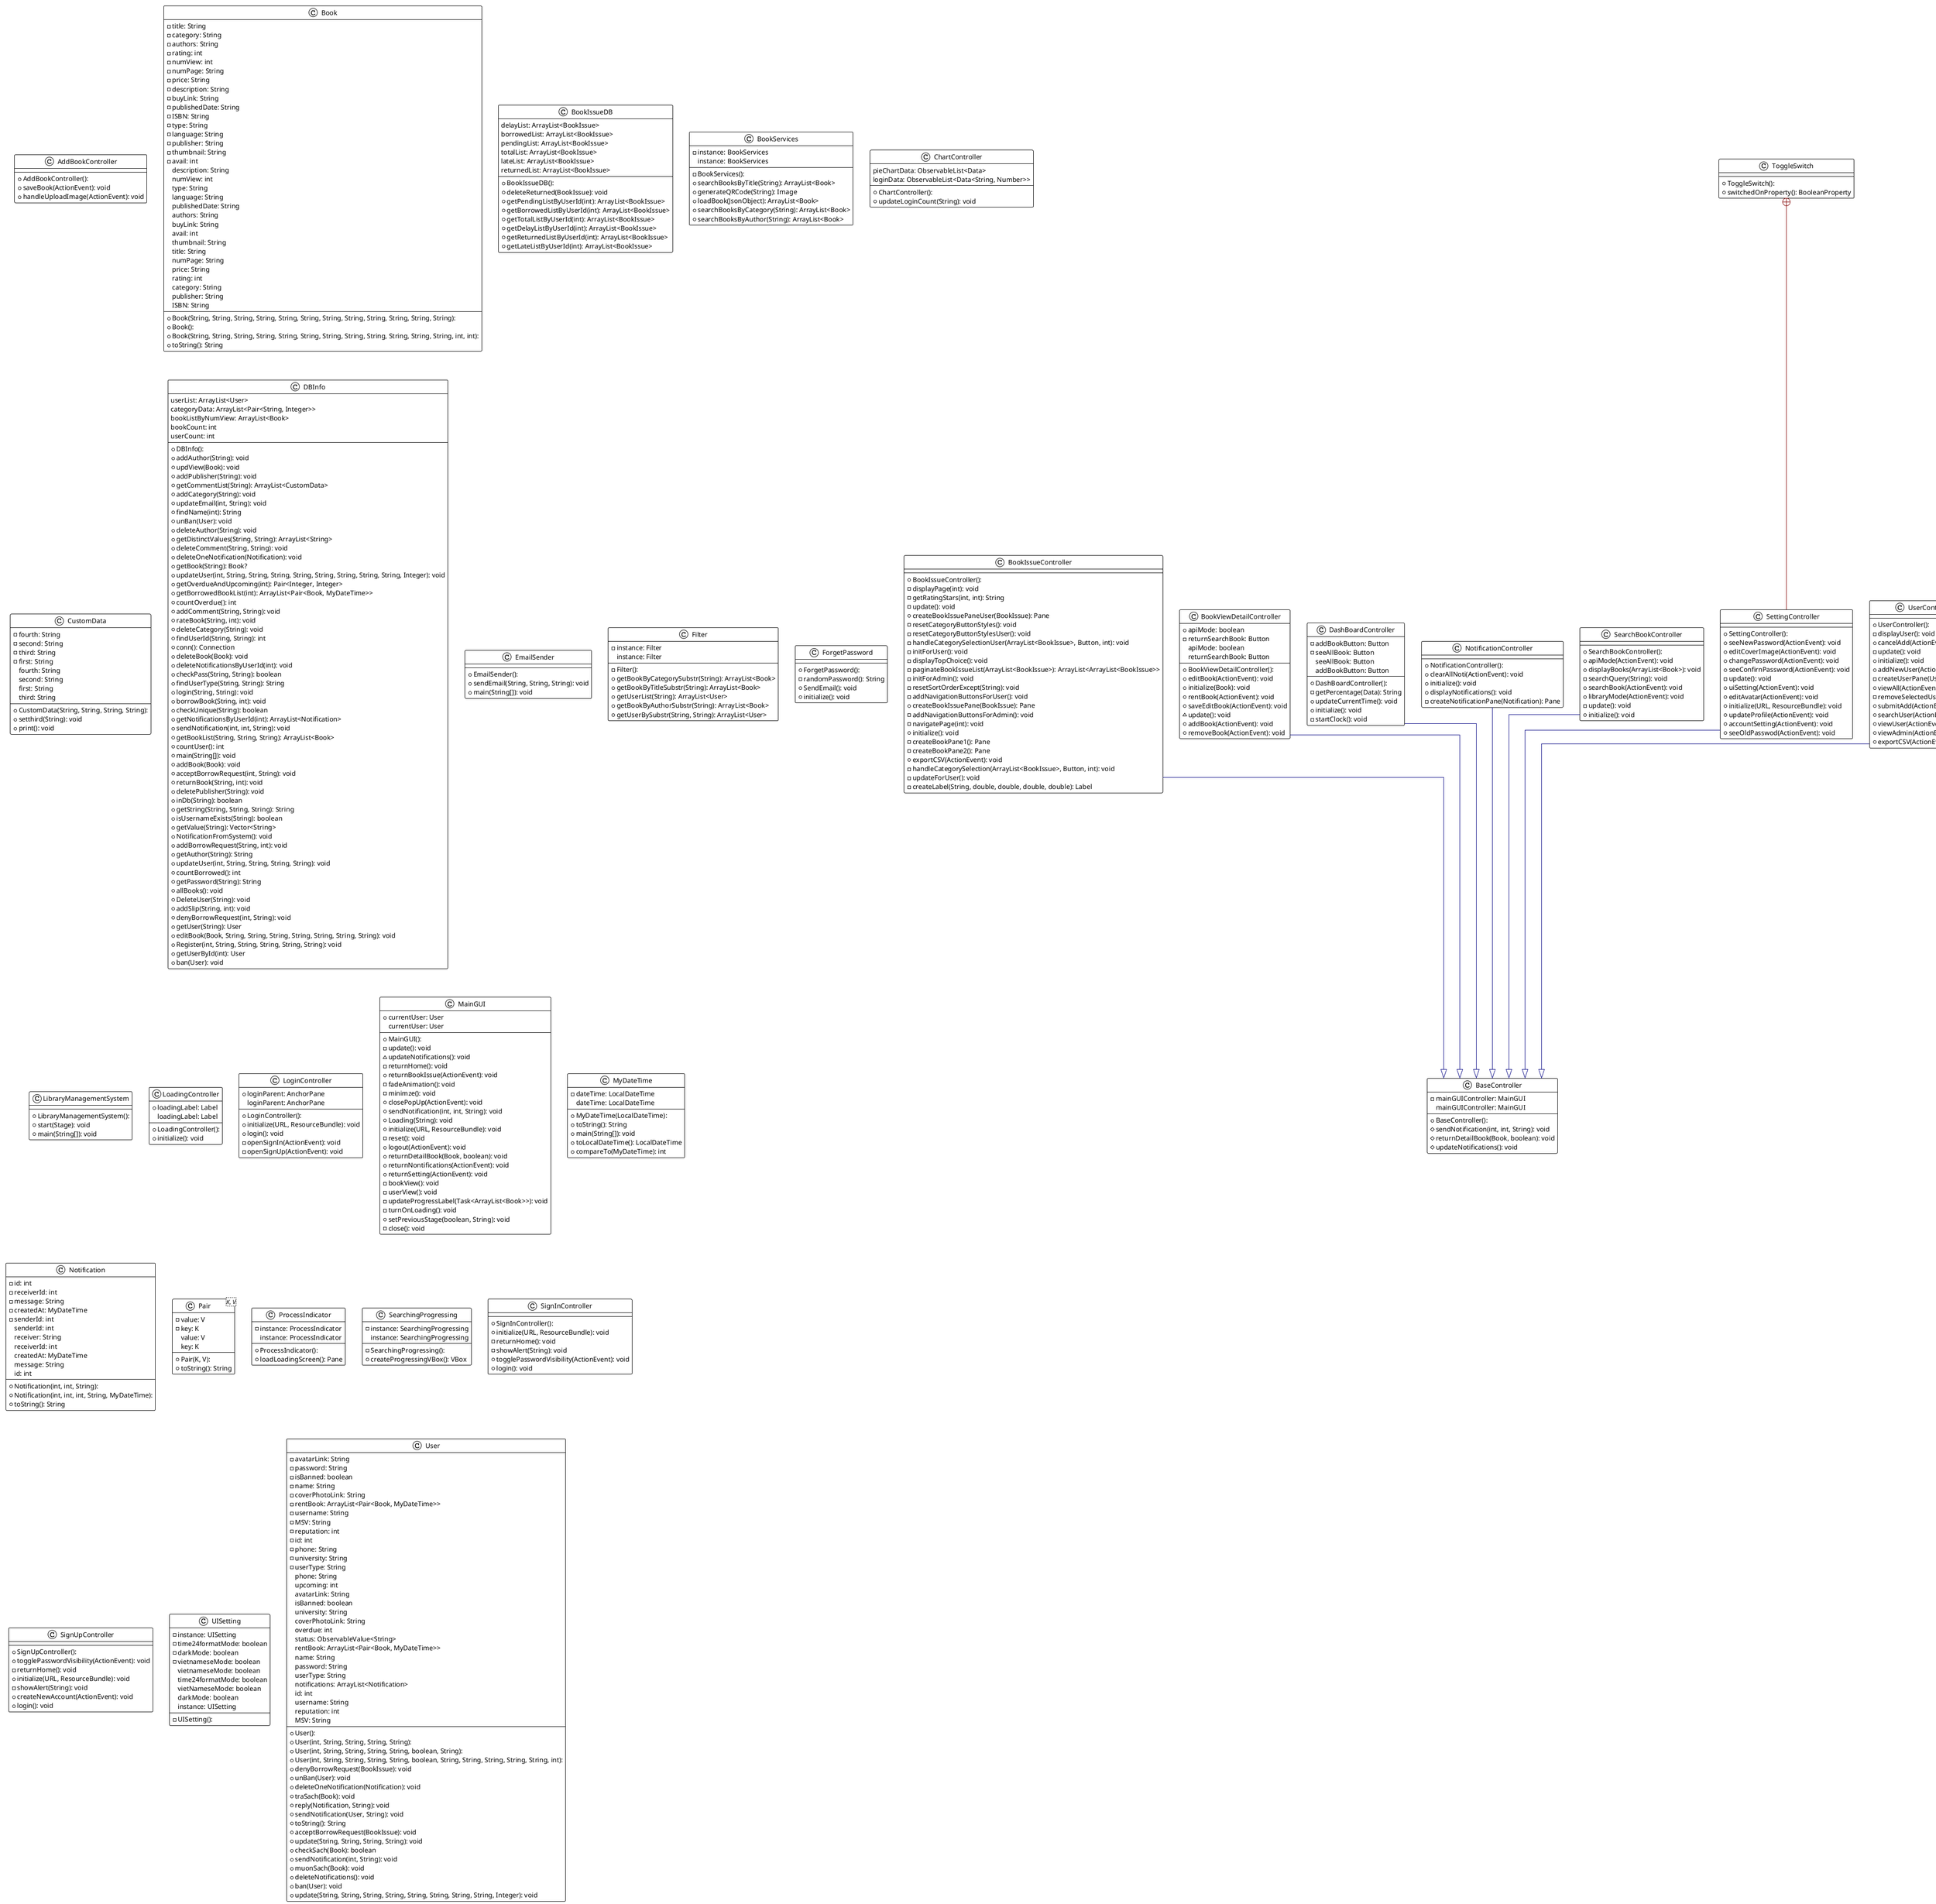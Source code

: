 @startuml

!theme plain
top to bottom direction
skinparam linetype ortho

class AddBookController {
  + AddBookController(): 
  + saveBook(ActionEvent): void
  + handleUploadImage(ActionEvent): void
}
class BaseController {
  + BaseController(): 
  - mainGUIController: MainGUI
  # sendNotification(int, int, String): void
  # returnDetailBook(Book, boolean): void
  # updateNotifications(): void
   mainGUIController: MainGUI
}
class Book {
  + Book(String, String, String, String, String, String, String, String, String, String, String, String): 
  + Book(): 
  + Book(String, String, String, String, String, String, String, String, String, String, String, String, int, int): 
  - title: String
  - category: String
  - authors: String
  - rating: int
  - numView: int
  - numPage: String
  - price: String
  - description: String
  - buyLink: String
  - publishedDate: String
  - ISBN: String
  - type: String
  - language: String
  - publisher: String
  - thumbnail: String
  - avail: int
  + toString(): String
   description: String
   numView: int
   type: String
   language: String
   publishedDate: String
   authors: String
   buyLink: String
   avail: int
   thumbnail: String
   title: String
   numPage: String
   price: String
   rating: int
   category: String
   publisher: String
   ISBN: String
}
class BookIssue {
  + BookIssue(): 
  + BookIssue(int, String, String, String, MyDateTime, MyDateTime, String): 
  - bookTitle: String
  - userId: int
  - bookAuthor: String
  - issueDate: MyDateTime
  - username: String
  - returnDate: MyDateTime
  - status: String
  + displayIssueInfo(): void
   returnDate: MyDateTime
   userId: int
   bookTitle: String
   bookAuthor: String
   issueDate: MyDateTime
   status: String
   username: String
}
class BookIssueController {
  + BookIssueController(): 
  - displayPage(int): void
  - getRatingStars(int, int): String
  - update(): void
  + createBookIssuePaneUser(BookIssue): Pane
  - resetCategoryButtonStyles(): void
  - resetCategoryButtonStylesUser(): void
  - handleCategorySelectionUser(ArrayList<BookIssue>, Button, int): void
  - initForUser(): void
  - displayTopChoice(): void
  - paginateBookIssueList(ArrayList<BookIssue>): ArrayList<ArrayList<BookIssue>>
  - initForAdmin(): void
  - resetSortOrderExcept(String): void
  - addNavigationButtonsForUser(): void
  + createBookIssuePane(BookIssue): Pane
  - addNavigationButtonsForAdmin(): void
  - navigatePage(int): void
  + initialize(): void
  - createBookPane1(): Pane
  - createBookPane2(): Pane
  + exportCSV(ActionEvent): void
  - handleCategorySelection(ArrayList<BookIssue>, Button, int): void
  - updateForUser(): void
  - createLabel(String, double, double, double, double): Label
}
class BookIssueDB {
  + BookIssueDB(): 
  + deleteReturned(BookIssue): void
  + getPendingListByUserId(int): ArrayList<BookIssue>
  + getBorrowedListByUserId(int): ArrayList<BookIssue>
  + getTotalListByUserId(int): ArrayList<BookIssue>
  + getDelayListByUserId(int): ArrayList<BookIssue>
  + getReturnedListByUserId(int): ArrayList<BookIssue>
  + getLateListByUserId(int): ArrayList<BookIssue>
   delayList: ArrayList<BookIssue>
   borrowedList: ArrayList<BookIssue>
   pendingList: ArrayList<BookIssue>
   totalList: ArrayList<BookIssue>
   lateList: ArrayList<BookIssue>
   returnedList: ArrayList<BookIssue>
}
class BookServices {
  - BookServices(): 
  - instance: BookServices
  + searchBooksByTitle(String): ArrayList<Book>
  + generateQRCode(String): Image
  + loadBook(JsonObject): ArrayList<Book>
  + searchBooksByCategory(String): ArrayList<Book>
  + searchBooksByAuthor(String): ArrayList<Book>
   instance: BookServices
}
class BookViewDetailController {
  + BookViewDetailController(): 
  + apiMode: boolean
  - returnSearchBook: Button
  + editBook(ActionEvent): void
  + initialize(Book): void
  + rentBook(ActionEvent): void
  + saveEditBook(ActionEvent): void
  ~ update(): void
  + addBook(ActionEvent): void
  + removeBook(ActionEvent): void
   apiMode: boolean
   returnSearchBook: Button
}
class BorrowRequest {
  + BorrowRequest(): 
  + BorrowRequest(int, int, String, String, String, MyDateTime, MyDateTime, int): 
  - accepted: int
  - id: int
  + isAccepted(): int
  + toString(): String
   accepted: int
   id: int
}
class ChartController {
  + ChartController(): 
  + updateLoginCount(String): void
   pieChartData: ObservableList<Data>
   loginData: ObservableList<Data<String, Number>>
}
class CustomData {
  + CustomData(String, String, String, String): 
  - fourth: String
  - second: String
  - third: String
  - first: String
  + setthird(String): void
  + print(): void
   fourth: String
   second: String
   first: String
   third: String
}
class DBInfo {
  + DBInfo(): 
  + addAuthor(String): void
  + updView(Book): void
  + addPublisher(String): void
  + getCommentList(String): ArrayList<CustomData>
  + addCategory(String): void
  + updateEmail(int, String): void
  + findName(int): String
  + unBan(User): void
  + deleteAuthor(String): void
  + getDistinctValues(String, String): ArrayList<String>
  + deleteComment(String, String): void
  + deleteOneNotification(Notification): void
  + getBook(String): Book?
  + updateUser(int, String, String, String, String, String, String, String, String, Integer): void
  + getOverdueAndUpcoming(int): Pair<Integer, Integer>
  + getBorrowedBookList(int): ArrayList<Pair<Book, MyDateTime>>
  + countOverdue(): int
  + addComment(String, String): void
  + rateBook(String, int): void
  + deleteCategory(String): void
  + findUserId(String, String): int
  + conn(): Connection
  + deleteBook(Book): void
  + deleteNotificationsByUserId(int): void
  + checkPass(String, String): boolean
  + findUserType(String, String): String
  + login(String, String): void
  + borrowBook(String, int): void
  + checkUnique(String): boolean
  + getNotificationsByUserId(int): ArrayList<Notification>
  + sendNotification(int, int, String): void
  + getBookList(String, String, String): ArrayList<Book>
  + countUser(): int
  + main(String[]): void
  + addBook(Book): void
  + acceptBorrowRequest(int, String): void
  + returnBook(String, int): void
  + deletePublisher(String): void
  + inDb(String): boolean
  + getString(String, String, String): String
  + isUsernameExists(String): boolean
  + getValue(String): Vector<String>
  + NotificationFromSystem(): void
  + addBorrowRequest(String, int): void
  + getAuthor(String): String
  + updateUser(int, String, String, String, String): void
  + countBorrowed(): int
  + getPassword(String): String
  + allBooks(): void
  + DeleteUser(String): void
  + addSlip(String, int): void
  + denyBorrowRequest(int, String): void
  + getUser(String): User
  + editBook(Book, String, String, String, String, String, String, String): void
  + Register(int, String, String, String, String, String): void
  + getUserById(int): User
  + ban(User): void
   userList: ArrayList<User>
   categoryData: ArrayList<Pair<String, Integer>>
   bookListByNumView: ArrayList<Book>
   bookCount: int
   userCount: int
}
class DashBoardController {
  + DashBoardController(): 
  - addBookButton: Button
  - seeAllBook: Button
  - getPercentage(Data): String
  + updateCurrentTime(): void
  + initialize(): void
  - startClock(): void
   seeAllBook: Button
   addBookButton: Button
}
class EmailSender {
  + EmailSender(): 
  + sendEmail(String, String, String): void
  + main(String[]): void
}
class Filter {
  - Filter(): 
  - instance: Filter
  + getBookByCategorySubstr(String): ArrayList<Book>
  + getBookByTitleSubstr(String): ArrayList<Book>
  + getUserList(String): ArrayList<User>
  + getBookByAuthorSubstr(String): ArrayList<Book>
  + getUserBySubstr(String, String): ArrayList<User>
   instance: Filter
}
class ForgetPassword {
  + ForgetPassword(): 
  - randomPassword(): String
  + SendEmail(): void
  + initialize(): void
}
class LibraryManagementSystem {
  + LibraryManagementSystem(): 
  + start(Stage): void
  + main(String[]): void
}
class LoadingController {
  + LoadingController(): 
  + loadingLabel: Label
  + initialize(): void
   loadingLabel: Label
}
class LoginController {
  + LoginController(): 
  + loginParent: AnchorPane
  + initialize(URL, ResourceBundle): void
  + login(): void
  - openSignIn(ActionEvent): void
  - openSignUp(ActionEvent): void
   loginParent: AnchorPane
}
class MainGUI {
  + MainGUI(): 
  + currentUser: User
  - update(): void
  ~ updateNotifications(): void
  - returnHome(): void
  + returnBookIssue(ActionEvent): void
  - fadeAnimation(): void
  - minimze(): void
  + closePopUp(ActionEvent): void
  + sendNotification(int, int, String): void
  + Loading(String): void
  + initialize(URL, ResourceBundle): void
  - reset(): void
  + logout(ActionEvent): void
  + returnDetailBook(Book, boolean): void
  + returnNontifications(ActionEvent): void
  + returnSetting(ActionEvent): void
  - bookView(): void
  - userView(): void
  - updateProgressLabel(Task<ArrayList<Book>>): void
  - turnOnLoading(): void
  + setPreviousStage(boolean, String): void
  - close(): void
   currentUser: User
}
class MyDateTime {
  + MyDateTime(LocalDateTime): 
  - dateTime: LocalDateTime
  + toString(): String
  + main(String[]): void
  + toLocalDateTime(): LocalDateTime
  + compareTo(MyDateTime): int
   dateTime: LocalDateTime
}
class Notification {
  + Notification(int, int, String): 
  + Notification(int, int, int, String, MyDateTime): 
  - id: int
  - receiverId: int
  - message: String
  - createdAt: MyDateTime
  - senderId: int
  + toString(): String
   senderId: int
   receiver: String
   receiverId: int
   createdAt: MyDateTime
   message: String
   id: int
}
class NotificationController {
  + NotificationController(): 
  + clearAllNoti(ActionEvent): void
  + initialize(): void
  + displayNotifications(): void
  - createNotificationPane(Notification): Pane
}
class Pair<K, V> {
  + Pair(K, V): 
  - value: V
  - key: K
  + toString(): String
   value: V
   key: K
}
class ProcessIndicator {
  + ProcessIndicator(): 
  - instance: ProcessIndicator
  + loadLoadingScreen(): Pane
   instance: ProcessIndicator
}
class SearchBookController {
  + SearchBookController(): 
  + apiMode(ActionEvent): void
  + displayBooks(ArrayList<Book>): void
  - searchQuery(String): void
  + searchBook(ActionEvent): void
  + libraryMode(ActionEvent): void
  - update(): void
  + initialize(): void
}
class SearchingProgressing {
  - SearchingProgressing(): 
  - instance: SearchingProgressing
  + createProgressingVBox(): VBox
   instance: SearchingProgressing
}
class SettingController {
  + SettingController(): 
  + seeNewPassword(ActionEvent): void
  + editCoverImage(ActionEvent): void
  + changePassword(ActionEvent): void
  + seeConfirnPassword(ActionEvent): void
  - update(): void
  + uiSetting(ActionEvent): void
  + editAvatar(ActionEvent): void
  + initialize(URL, ResourceBundle): void
  + updateProfile(ActionEvent): void
  + accountSetting(ActionEvent): void
  + seeOldPasswod(ActionEvent): void
}
class SignInController {
  + SignInController(): 
  + initialize(URL, ResourceBundle): void
  - returnHome(): void
  - showAlert(String): void
  + togglePasswordVisibility(ActionEvent): void
  + login(): void
}
class SignUpController {
  + SignUpController(): 
  + togglePasswordVisibility(ActionEvent): void
  - returnHome(): void
  + initialize(URL, ResourceBundle): void
  - showAlert(String): void
  + createNewAccount(ActionEvent): void
  + login(): void
}
class ToggleSwitch {
  + ToggleSwitch(): 
  + switchedOnProperty(): BooleanProperty
}
class UISetting {
  - UISetting(): 
  - instance: UISetting
  - time24formatMode: boolean
  - darkMode: boolean
  - vietnameseMode: boolean
   vietnameseMode: boolean
   time24formatMode: boolean
   vietNameseMode: boolean
   darkMode: boolean
   instance: UISetting
}
class User {
  + User(): 
  + User(int, String, String, String, String): 
  + User(int, String, String, String, String, boolean, String): 
  + User(int, String, String, String, String, boolean, String, String, String, String, String, int): 
  - avatarLink: String
  - password: String
  - isBanned: boolean
  - name: String
  - coverPhotoLink: String
  - rentBook: ArrayList<Pair<Book, MyDateTime>>
  - username: String
  - MSV: String
  - reputation: int
  - id: int
  - phone: String
  - university: String
  - userType: String
  + denyBorrowRequest(BookIssue): void
  + unBan(User): void
  + deleteOneNotification(Notification): void
  + traSach(Book): void
  + reply(Notification, String): void
  + sendNotification(User, String): void
  + toString(): String
  + acceptBorrowRequest(BookIssue): void
  + update(String, String, String, String): void
  + checkSach(Book): boolean
  + sendNotification(int, String): void
  + muonSach(Book): void
  + deleteNotifications(): void
  + ban(User): void
  + update(String, String, String, String, String, String, String, String, Integer): void
   phone: String
   upcoming: int
   avatarLink: String
   isBanned: boolean
   university: String
   coverPhotoLink: String
   overdue: int
   status: ObservableValue<String>
   rentBook: ArrayList<Pair<Book, MyDateTime>>
   name: String
   password: String
   userType: String
   notifications: ArrayList<Notification>
   id: int
   username: String
   reputation: int
   MSV: String
}
class UserController {
  + UserController(): 
  - displayUser(): void
  + cancelAdd(ActionEvent): void
  - update(): void
  + initialize(): void
  + addNewUser(ActionEvent): void
  - createUserPane(User, int): Pane
  + viewAll(ActionEvent): void
  - removeSelectedUser(): void
  + submitAdd(ActionEvent): void
  + searchUser(ActionEvent): void
  + viewUser(ActionEvent): void
  + viewAdmin(ActionEvent): void
  + exportCSV(ActionEvent): void
}

BookIssueController       -[#000082,plain]-^  BaseController           
BookViewDetailController  -[#000082,plain]-^  BaseController           
BorrowRequest             -[#000082,plain]-^  BookIssue                
DashBoardController       -[#000082,plain]-^  BaseController           
NotificationController    -[#000082,plain]-^  BaseController           
SearchBookController      -[#000082,plain]-^  BaseController           
SettingController         -[#000082,plain]-^  BaseController           
ToggleSwitch              +-[#820000,plain]-  SettingController        
UserController            -[#000082,plain]-^  BaseController           
@enduml
